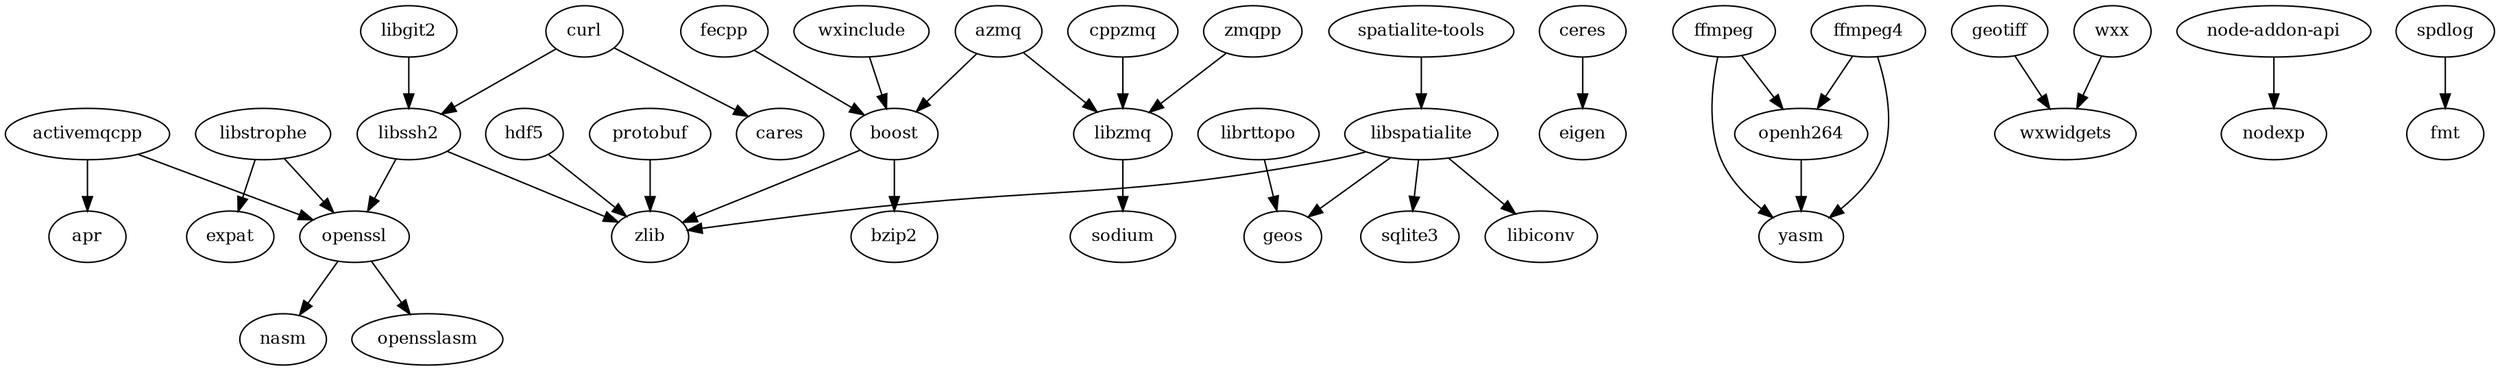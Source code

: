 digraph GG {
  node [fontsize=12];
  "activemqcpp" -> "apr";
  "activemqcpp" -> "openssl";
  "azmq" -> "boost";
  "azmq" -> "libzmq";
  "boost" -> "bzip2";
  "boost" -> "zlib";
  "ceres" -> "eigen";
  "cppzmq" -> "libzmq";
  "curl" -> "cares";
  "curl" -> "libssh2";
  "fecpp" -> "boost";
  "ffmpeg" -> "openh264";
  "ffmpeg" -> "yasm";
  "ffmpeg4" -> "openh264";
  "ffmpeg4" -> "yasm";
  "geotiff" -> "wxwidgets";
  "hdf5" -> "zlib";
  "libgit2" -> "libssh2";
  "librttopo" -> "geos";
  "libspatialite" -> "geos";
  "libspatialite" -> "libiconv";
  "libspatialite" -> "sqlite3";
  "libspatialite" -> "zlib";
  "libssh2" -> "openssl";
  "libssh2" -> "zlib";
  "libstrophe" -> "expat";
  "libstrophe" -> "openssl";
  "libzmq" -> "sodium";
  "node-addon-api" -> "nodexp";
  "openh264" -> "yasm";
  "openssl" -> "nasm";
  "openssl" -> "opensslasm";
  "protobuf" -> "zlib";
  "spatialite-tools" -> "libspatialite";
  "spdlog" -> "fmt";
  "wxinclude" -> "boost";
  "wxx" -> "wxwidgets";
  "zmqpp" -> "libzmq";
}
